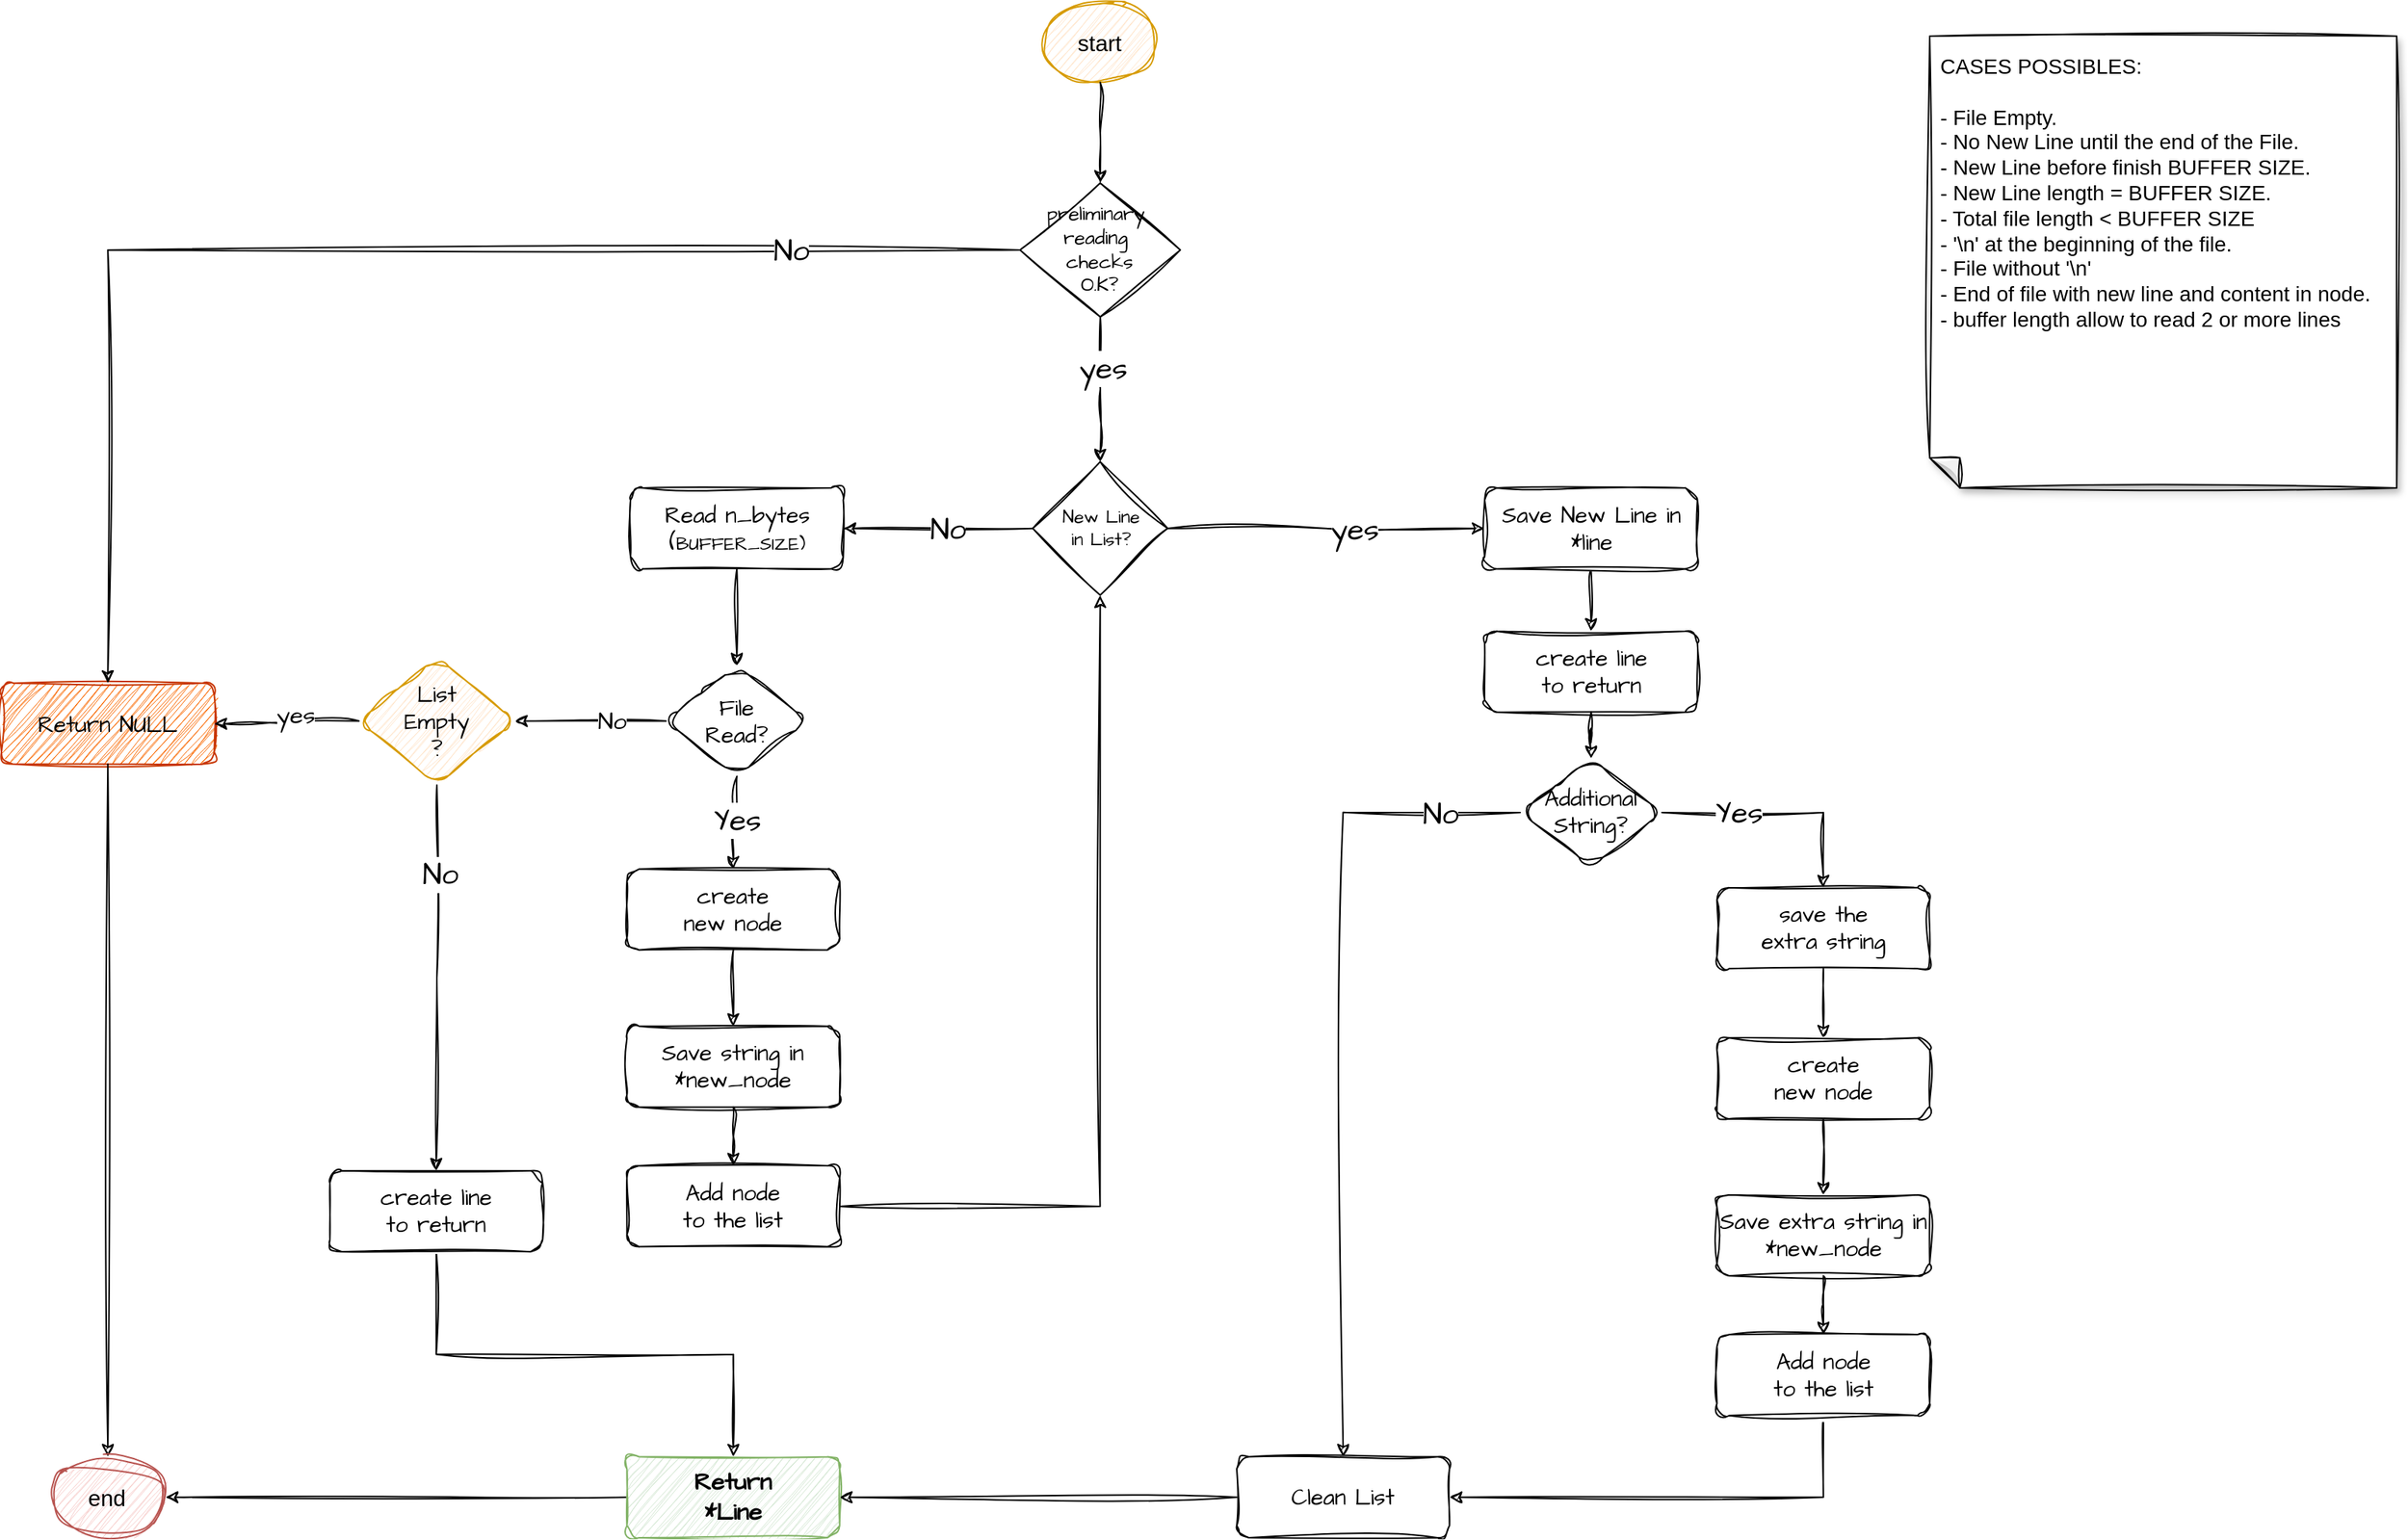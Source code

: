 <mxfile version="23.0.1" type="github">
  <diagram name="Page-1" id="JMT0KtgX3B_tpK4LKjmZ">
    <mxGraphModel dx="2049" dy="2230" grid="1" gridSize="10" guides="1" tooltips="1" connect="1" arrows="1" fold="1" page="1" pageScale="1" pageWidth="850" pageHeight="1100" math="0" shadow="0">
      <root>
        <mxCell id="0" />
        <mxCell id="1" parent="0" />
        <mxCell id="QlOtEN6NoLlLE6Wvn6i3-212" value="CASES POSSIBLES:&lt;br&gt;&lt;br&gt;- File Empty.&lt;br&gt;- No New Line until the end of the File.&lt;br&gt;- New Line before finish BUFFER SIZE.&lt;br&gt;- New Line length = BUFFER SIZE.&lt;br&gt;- Total file length &amp;lt; BUFFER SIZE&lt;br&gt;- &#39;\n&#39; at the beginning of the file.&lt;br&gt;&lt;div&gt;- File without &#39;\n&#39;&lt;/div&gt;&lt;div&gt;- End of file with new line and content in node.&lt;br&gt;&lt;/div&gt;&lt;div&gt;- buffer length allow to read 2 or more lines&lt;/div&gt;" style="shape=note;backgroundOutline=1;darkOpacity=0.05;fillStyle=solid;direction=west;gradientDirection=north;shadow=1;size=20;pointerEvents=1;sketch=1;curveFitting=1;jiggle=2;labelPosition=center;verticalLabelPosition=middle;align=left;verticalAlign=top;fontSize=14;html=1;labelBorderColor=none;labelBackgroundColor=none;strokeColor=default;gradientColor=none;perimeterSpacing=0;spacingTop=5;spacingLeft=5;whiteSpace=wrap;" parent="1" vertex="1">
          <mxGeometry x="1320" y="-1037.04" width="310" height="300" as="geometry" />
        </mxCell>
        <mxCell id="QlOtEN6NoLlLE6Wvn6i3-3" value="start" style="ellipse;whiteSpace=wrap;html=1;sketch=1;curveFitting=1;jiggle=2;fontSize=15;container=0;fillColor=#ffe6cc;strokeColor=#d79b00;" parent="1" vertex="1">
          <mxGeometry x="731.088" y="-1060" width="76.497" height="53.752" as="geometry" />
        </mxCell>
        <mxCell id="QlOtEN6NoLlLE6Wvn6i3-14" value="&lt;div style=&quot;font-size: 13px;&quot;&gt;preliminary&amp;nbsp;&lt;/div&gt;&lt;div style=&quot;font-size: 13px;&quot;&gt;reading&amp;nbsp;&lt;/div&gt;&lt;div style=&quot;font-size: 13px;&quot;&gt;checks&lt;/div&gt;&lt;div style=&quot;font-size: 13px;&quot;&gt;O.K?&lt;br style=&quot;font-size: 13px;&quot;&gt;&lt;/div&gt;" style="rhombus;whiteSpace=wrap;html=1;sketch=1;curveFitting=1;jiggle=2;hachureGap=4;fontFamily=Architects Daughter;fontSource=https%3A%2F%2Ffonts.googleapis.com%2Fcss%3Ffamily%3DArchitects%2BDaughter;fontSize=13;verticalAlign=middle;container=0;" parent="1" vertex="1">
          <mxGeometry x="716.151" y="-939.497" width="106.378" height="88.914" as="geometry" />
        </mxCell>
        <mxCell id="4StBbDfkUCFeg5q-xjJN-60" value="" style="edgeStyle=orthogonalEdgeStyle;rounded=0;sketch=1;hachureGap=4;jiggle=2;curveFitting=1;orthogonalLoop=1;jettySize=auto;html=1;fontFamily=Architects Daughter;fontSource=https%3A%2F%2Ffonts.googleapis.com%2Fcss%3Ffamily%3DArchitects%2BDaughter;fontSize=16;" edge="1" parent="1" source="QlOtEN6NoLlLE6Wvn6i3-3" target="QlOtEN6NoLlLE6Wvn6i3-14">
          <mxGeometry relative="1" as="geometry" />
        </mxCell>
        <mxCell id="QlOtEN6NoLlLE6Wvn6i3-18" value="Return NULL" style="rounded=1;whiteSpace=wrap;html=1;fontSize=15;fontFamily=Architects Daughter;sketch=1;curveFitting=1;jiggle=2;hachureGap=4;fontSource=https%3A%2F%2Ffonts.googleapis.com%2Fcss%3Ffamily%3DArchitects%2BDaughter;fillColor=#fa6800;fontColor=#000000;strokeColor=#C73500;container=0;" parent="1" vertex="1">
          <mxGeometry x="40" y="-607.336" width="141.225" height="53.752" as="geometry" />
        </mxCell>
        <mxCell id="QlOtEN6NoLlLE6Wvn6i3-19" value="" style="edgeStyle=orthogonalEdgeStyle;rounded=0;sketch=1;hachureGap=4;jiggle=2;curveFitting=1;orthogonalLoop=1;jettySize=auto;html=1;fontFamily=Architects Daughter;fontSource=https%3A%2F%2Ffonts.googleapis.com%2Fcss%3Ffamily%3DArchitects%2BDaughter;fontSize=15;" parent="1" source="QlOtEN6NoLlLE6Wvn6i3-14" target="QlOtEN6NoLlLE6Wvn6i3-18" edge="1">
          <mxGeometry relative="1" as="geometry" />
        </mxCell>
        <mxCell id="4StBbDfkUCFeg5q-xjJN-7" value="No" style="edgeLabel;html=1;align=center;verticalAlign=middle;resizable=0;points=[];fontSize=20;fontFamily=Architects Daughter;" vertex="1" connectable="0" parent="QlOtEN6NoLlLE6Wvn6i3-19">
          <mxGeometry x="-0.659" relative="1" as="geometry">
            <mxPoint as="offset" />
          </mxGeometry>
        </mxCell>
        <mxCell id="QlOtEN6NoLlLE6Wvn6i3-22" value="Read n_bytes&lt;br&gt;(&lt;font style=&quot;font-size: 12px;&quot;&gt;BUFFER_SIZE)&lt;/font&gt;" style="rounded=1;whiteSpace=wrap;html=1;fontSize=15;fontFamily=Architects Daughter;sketch=1;curveFitting=1;jiggle=2;hachureGap=4;fontSource=https%3A%2F%2Ffonts.googleapis.com%2Fcss%3Ffamily%3DArchitects%2BDaughter;container=0;" parent="1" vertex="1">
          <mxGeometry x="457.555" y="-737.042" width="141.225" height="53.752" as="geometry" />
        </mxCell>
        <mxCell id="QlOtEN6NoLlLE6Wvn6i3-25" value="File&lt;br&gt;Read?" style="rhombus;whiteSpace=wrap;html=1;fontSize=15;fontFamily=Architects Daughter;rounded=1;sketch=1;curveFitting=1;jiggle=2;hachureGap=4;fontSource=https%3A%2F%2Ffonts.googleapis.com%2Fcss%3Ffamily%3DArchitects%2BDaughter;container=0;" parent="1" vertex="1">
          <mxGeometry x="481.109" y="-618.957" width="94.15" height="73.46" as="geometry" />
        </mxCell>
        <mxCell id="4StBbDfkUCFeg5q-xjJN-14" value="" style="edgeStyle=orthogonalEdgeStyle;rounded=0;sketch=1;hachureGap=4;jiggle=2;curveFitting=1;orthogonalLoop=1;jettySize=auto;html=1;fontFamily=Architects Daughter;fontSource=https%3A%2F%2Ffonts.googleapis.com%2Fcss%3Ffamily%3DArchitects%2BDaughter;fontSize=16;" edge="1" parent="1" source="QlOtEN6NoLlLE6Wvn6i3-22" target="QlOtEN6NoLlLE6Wvn6i3-25">
          <mxGeometry relative="1" as="geometry" />
        </mxCell>
        <mxCell id="QlOtEN6NoLlLE6Wvn6i3-32" value="&lt;div style=&quot;font-size: 15px;&quot;&gt;create&lt;/div&gt;&lt;div style=&quot;font-size: 15px;&quot;&gt;new node&lt;br style=&quot;font-size: 15px;&quot;&gt;&lt;/div&gt;" style="rounded=1;whiteSpace=wrap;html=1;fontSize=15;fontFamily=Architects Daughter;sketch=1;curveFitting=1;jiggle=2;hachureGap=4;fontSource=https%3A%2F%2Ffonts.googleapis.com%2Fcss%3Ffamily%3DArchitects%2BDaughter;container=0;" parent="1" vertex="1">
          <mxGeometry x="455.183" y="-483.976" width="141.225" height="53.752" as="geometry" />
        </mxCell>
        <mxCell id="4StBbDfkUCFeg5q-xjJN-21" value="" style="edgeStyle=orthogonalEdgeStyle;rounded=0;sketch=1;hachureGap=4;jiggle=2;curveFitting=1;orthogonalLoop=1;jettySize=auto;html=1;fontFamily=Architects Daughter;fontSource=https%3A%2F%2Ffonts.googleapis.com%2Fcss%3Ffamily%3DArchitects%2BDaughter;fontSize=16;" edge="1" parent="1" source="QlOtEN6NoLlLE6Wvn6i3-25" target="QlOtEN6NoLlLE6Wvn6i3-32">
          <mxGeometry relative="1" as="geometry" />
        </mxCell>
        <mxCell id="4StBbDfkUCFeg5q-xjJN-22" value="Yes" style="edgeLabel;html=1;align=center;verticalAlign=middle;resizable=0;points=[];fontSize=20;fontFamily=Architects Daughter;" vertex="1" connectable="0" parent="4StBbDfkUCFeg5q-xjJN-21">
          <mxGeometry x="-0.119" relative="1" as="geometry">
            <mxPoint as="offset" />
          </mxGeometry>
        </mxCell>
        <mxCell id="QlOtEN6NoLlLE6Wvn6i3-62" value="&lt;div&gt;Add node &lt;br&gt;&lt;/div&gt;&lt;div&gt;to the list&lt;br&gt;&lt;/div&gt;" style="whiteSpace=wrap;html=1;fontSize=15;fontFamily=Architects Daughter;rounded=1;sketch=1;curveFitting=1;jiggle=2;hachureGap=4;fontSource=https%3A%2F%2Ffonts.googleapis.com%2Fcss%3Ffamily%3DArchitects%2BDaughter;container=0;" parent="1" vertex="1">
          <mxGeometry x="455.181" y="-286.937" width="141.225" height="53.752" as="geometry" />
        </mxCell>
        <mxCell id="QlOtEN6NoLlLE6Wvn6i3-124" value="&lt;div&gt;Clean List&lt;/div&gt;" style="whiteSpace=wrap;html=1;fontSize=15;fontFamily=Architects Daughter;rounded=1;sketch=1;curveFitting=1;jiggle=2;hachureGap=4;fontSource=https%3A%2F%2Ffonts.googleapis.com%2Fcss%3Ffamily%3DArchitects%2BDaughter;container=0;" parent="1" vertex="1">
          <mxGeometry x="859.997" y="-93.752" width="141.225" height="53.752" as="geometry" />
        </mxCell>
        <mxCell id="ASQwSrZ_kovedb2dKtSF-5" value="" style="edgeStyle=orthogonalEdgeStyle;rounded=0;sketch=1;hachureGap=4;jiggle=2;curveFitting=1;orthogonalLoop=1;jettySize=auto;html=1;fontFamily=Architects Daughter;fontSource=https%3A%2F%2Ffonts.googleapis.com%2Fcss%3Ffamily%3DArchitects%2BDaughter;fontSize=15;exitX=0.5;exitY=1;exitDx=0;exitDy=0;entryX=0.5;entryY=0;entryDx=0;entryDy=0;" parent="1" source="QlOtEN6NoLlLE6Wvn6i3-18" target="QlOtEN6NoLlLE6Wvn6i3-7" edge="1">
          <mxGeometry relative="1" as="geometry">
            <mxPoint x="332.352" y="-719.356" as="sourcePoint" />
            <mxPoint x="381.486" y="359.035" as="targetPoint" />
          </mxGeometry>
        </mxCell>
        <mxCell id="QlOtEN6NoLlLE6Wvn6i3-7" value="&lt;div style=&quot;font-size: 15px;&quot;&gt;end&lt;/div&gt;" style="ellipse;whiteSpace=wrap;html=1;sketch=1;curveFitting=1;jiggle=2;fontSize=15;container=0;fillColor=#f8cecc;strokeColor=#b85450;" parent="1" vertex="1">
          <mxGeometry x="72.365" y="-93.755" width="76.497" height="53.752" as="geometry" />
        </mxCell>
        <mxCell id="ASQwSrZ_kovedb2dKtSF-12" value="create line&lt;br&gt;to return" style="rounded=1;whiteSpace=wrap;html=1;fontSize=15;fontFamily=Architects Daughter;sketch=1;curveFitting=1;jiggle=2;hachureGap=4;fontSource=https%3A%2F%2Ffonts.googleapis.com%2Fcss%3Ffamily%3DArchitects%2BDaughter;container=0;" parent="1" vertex="1">
          <mxGeometry x="1024.567" y="-641.932" width="141.225" height="53.752" as="geometry" />
        </mxCell>
        <mxCell id="4StBbDfkUCFeg5q-xjJN-57" style="edgeStyle=orthogonalEdgeStyle;rounded=0;sketch=1;hachureGap=4;jiggle=2;curveFitting=1;orthogonalLoop=1;jettySize=auto;html=1;entryX=1;entryY=0.5;entryDx=0;entryDy=0;fontFamily=Architects Daughter;fontSource=https%3A%2F%2Ffonts.googleapis.com%2Fcss%3Ffamily%3DArchitects%2BDaughter;fontSize=16;" edge="1" parent="1" source="QlOtEN6NoLlLE6Wvn6i3-85" target="QlOtEN6NoLlLE6Wvn6i3-7">
          <mxGeometry relative="1" as="geometry" />
        </mxCell>
        <mxCell id="QlOtEN6NoLlLE6Wvn6i3-85" value="&lt;div style=&quot;font-size: 16px;&quot;&gt;&lt;b&gt;&lt;font style=&quot;font-size: 16px;&quot;&gt;Return&lt;/font&gt;&lt;/b&gt;&lt;/div&gt;&lt;div style=&quot;font-size: 16px;&quot;&gt;&lt;b&gt;&lt;font style=&quot;font-size: 16px;&quot;&gt;*Line&lt;/font&gt;&lt;/b&gt;&lt;br&gt;&lt;/div&gt;" style="whiteSpace=wrap;html=1;fontSize=15;fontFamily=Architects Daughter;rounded=1;sketch=1;curveFitting=1;jiggle=2;hachureGap=4;fontSource=https%3A%2F%2Ffonts.googleapis.com%2Fcss%3Ffamily%3DArchitects%2BDaughter;fillColor=#d5e8d4;strokeColor=#82b366;container=0;" parent="1" vertex="1">
          <mxGeometry x="455.182" y="-93.756" width="141.225" height="53.752" as="geometry" />
        </mxCell>
        <mxCell id="4StBbDfkUCFeg5q-xjJN-58" style="edgeStyle=orthogonalEdgeStyle;rounded=0;sketch=1;hachureGap=4;jiggle=2;curveFitting=1;orthogonalLoop=1;jettySize=auto;html=1;entryX=1;entryY=0.5;entryDx=0;entryDy=0;fontFamily=Architects Daughter;fontSource=https%3A%2F%2Ffonts.googleapis.com%2Fcss%3Ffamily%3DArchitects%2BDaughter;fontSize=16;" edge="1" parent="1" source="QlOtEN6NoLlLE6Wvn6i3-124" target="QlOtEN6NoLlLE6Wvn6i3-85">
          <mxGeometry relative="1" as="geometry" />
        </mxCell>
        <mxCell id="4StBbDfkUCFeg5q-xjJN-52" value="" style="edgeStyle=orthogonalEdgeStyle;rounded=0;sketch=1;hachureGap=4;jiggle=2;curveFitting=1;orthogonalLoop=1;jettySize=auto;html=1;fontFamily=Architects Daughter;fontSource=https%3A%2F%2Ffonts.googleapis.com%2Fcss%3Ffamily%3DArchitects%2BDaughter;fontSize=16;" edge="1" parent="1" source="ASQwSrZ_kovedb2dKtSF-142" target="ASQwSrZ_kovedb2dKtSF-12">
          <mxGeometry relative="1" as="geometry" />
        </mxCell>
        <mxCell id="ASQwSrZ_kovedb2dKtSF-142" value="Save New Line in *line" style="whiteSpace=wrap;html=1;fontSize=15;fontFamily=Architects Daughter;rounded=1;sketch=1;curveFitting=1;jiggle=2;hachureGap=4;fontSource=https%3A%2F%2Ffonts.googleapis.com%2Fcss%3Ffamily%3DArchitects%2BDaughter;container=0;" parent="1" vertex="1">
          <mxGeometry x="1024.57" y="-737.037" width="141.225" height="53.752" as="geometry" />
        </mxCell>
        <mxCell id="4StBbDfkUCFeg5q-xjJN-54" style="edgeStyle=orthogonalEdgeStyle;rounded=0;sketch=1;hachureGap=4;jiggle=2;curveFitting=1;orthogonalLoop=1;jettySize=auto;html=1;entryX=0.5;entryY=0;entryDx=0;entryDy=0;fontFamily=Architects Daughter;fontSource=https%3A%2F%2Ffonts.googleapis.com%2Fcss%3Ffamily%3DArchitects%2BDaughter;fontSize=16;exitX=0;exitY=0.5;exitDx=0;exitDy=0;" edge="1" parent="1" source="ASQwSrZ_kovedb2dKtSF-145" target="QlOtEN6NoLlLE6Wvn6i3-124">
          <mxGeometry relative="1" as="geometry" />
        </mxCell>
        <mxCell id="4StBbDfkUCFeg5q-xjJN-69" value="No" style="edgeLabel;html=1;align=center;verticalAlign=middle;resizable=0;points=[];fontSize=20;fontFamily=Architects Daughter;" vertex="1" connectable="0" parent="4StBbDfkUCFeg5q-xjJN-54">
          <mxGeometry x="-0.806" relative="1" as="geometry">
            <mxPoint as="offset" />
          </mxGeometry>
        </mxCell>
        <mxCell id="ASQwSrZ_kovedb2dKtSF-145" value="Additional&lt;br&gt;String?" style="rhombus;whiteSpace=wrap;html=1;fontSize=15;fontFamily=Architects Daughter;rounded=1;sketch=1;curveFitting=1;jiggle=2;hachureGap=4;fontSource=https%3A%2F%2Ffonts.googleapis.com%2Fcss%3Ffamily%3DArchitects%2BDaughter;container=0;" parent="1" vertex="1">
          <mxGeometry x="1048.106" y="-557.389" width="94.15" height="71.669" as="geometry" />
        </mxCell>
        <mxCell id="4StBbDfkUCFeg5q-xjJN-51" value="" style="edgeStyle=orthogonalEdgeStyle;rounded=0;sketch=1;hachureGap=4;jiggle=2;curveFitting=1;orthogonalLoop=1;jettySize=auto;html=1;fontFamily=Architects Daughter;fontSource=https%3A%2F%2Ffonts.googleapis.com%2Fcss%3Ffamily%3DArchitects%2BDaughter;fontSize=16;" edge="1" parent="1" source="ASQwSrZ_kovedb2dKtSF-12" target="ASQwSrZ_kovedb2dKtSF-145">
          <mxGeometry relative="1" as="geometry" />
        </mxCell>
        <mxCell id="4StBbDfkUCFeg5q-xjJN-25" value="" style="edgeStyle=orthogonalEdgeStyle;rounded=0;sketch=1;hachureGap=4;jiggle=2;curveFitting=1;orthogonalLoop=1;jettySize=auto;html=1;fontFamily=Architects Daughter;fontSource=https%3A%2F%2Ffonts.googleapis.com%2Fcss%3Ffamily%3DArchitects%2BDaughter;fontSize=16;" edge="1" parent="1" source="wsJMPXInhj_xyrBOGOS4-13" target="QlOtEN6NoLlLE6Wvn6i3-62">
          <mxGeometry relative="1" as="geometry" />
        </mxCell>
        <mxCell id="wsJMPXInhj_xyrBOGOS4-13" value="Save string in *new_node" style="whiteSpace=wrap;html=1;fontSize=15;fontFamily=Architects Daughter;rounded=1;sketch=1;curveFitting=1;jiggle=2;hachureGap=4;fontSource=https%3A%2F%2Ffonts.googleapis.com%2Fcss%3Ffamily%3DArchitects%2BDaughter;container=0;" parent="1" vertex="1">
          <mxGeometry x="455.178" y="-379.658" width="141.225" height="53.752" as="geometry" />
        </mxCell>
        <mxCell id="4StBbDfkUCFeg5q-xjJN-24" value="" style="edgeStyle=orthogonalEdgeStyle;rounded=0;sketch=1;hachureGap=4;jiggle=2;curveFitting=1;orthogonalLoop=1;jettySize=auto;html=1;fontFamily=Architects Daughter;fontSource=https%3A%2F%2Ffonts.googleapis.com%2Fcss%3Ffamily%3DArchitects%2BDaughter;fontSize=16;" edge="1" parent="1" source="QlOtEN6NoLlLE6Wvn6i3-32" target="wsJMPXInhj_xyrBOGOS4-13">
          <mxGeometry relative="1" as="geometry" />
        </mxCell>
        <mxCell id="4StBbDfkUCFeg5q-xjJN-32" value="" style="edgeStyle=orthogonalEdgeStyle;rounded=0;sketch=1;hachureGap=4;jiggle=2;curveFitting=1;orthogonalLoop=1;jettySize=auto;html=1;fontFamily=Architects Daughter;fontSource=https%3A%2F%2Ffonts.googleapis.com%2Fcss%3Ffamily%3DArchitects%2BDaughter;fontSize=16;" edge="1" parent="1" source="wsJMPXInhj_xyrBOGOS4-28" target="QlOtEN6NoLlLE6Wvn6i3-18">
          <mxGeometry relative="1" as="geometry" />
        </mxCell>
        <mxCell id="4StBbDfkUCFeg5q-xjJN-33" value="yes" style="edgeLabel;html=1;align=center;verticalAlign=middle;resizable=0;points=[];fontSize=16;fontFamily=Architects Daughter;" vertex="1" connectable="0" parent="4StBbDfkUCFeg5q-xjJN-32">
          <mxGeometry x="-0.134" y="-4" relative="1" as="geometry">
            <mxPoint as="offset" />
          </mxGeometry>
        </mxCell>
        <mxCell id="4StBbDfkUCFeg5q-xjJN-73" style="edgeStyle=orthogonalEdgeStyle;rounded=0;sketch=1;hachureGap=4;jiggle=2;curveFitting=1;orthogonalLoop=1;jettySize=auto;html=1;fontFamily=Architects Daughter;fontSource=https%3A%2F%2Ffonts.googleapis.com%2Fcss%3Ffamily%3DArchitects%2BDaughter;fontSize=16;" edge="1" parent="1" source="wsJMPXInhj_xyrBOGOS4-28" target="4StBbDfkUCFeg5q-xjJN-71">
          <mxGeometry relative="1" as="geometry" />
        </mxCell>
        <mxCell id="4StBbDfkUCFeg5q-xjJN-74" value="No" style="edgeLabel;html=1;align=center;verticalAlign=middle;resizable=0;points=[];fontSize=20;fontFamily=Architects Daughter;" vertex="1" connectable="0" parent="4StBbDfkUCFeg5q-xjJN-73">
          <mxGeometry x="-0.546" y="2" relative="1" as="geometry">
            <mxPoint as="offset" />
          </mxGeometry>
        </mxCell>
        <mxCell id="wsJMPXInhj_xyrBOGOS4-28" value="&lt;div&gt;List &lt;br&gt;&lt;/div&gt;&lt;div&gt;Empty&lt;/div&gt;&lt;div&gt;?&lt;br&gt;&lt;/div&gt;" style="rhombus;whiteSpace=wrap;html=1;fontSize=15;fontFamily=Architects Daughter;rounded=1;sketch=1;curveFitting=1;jiggle=2;hachureGap=4;fontSource=https%3A%2F%2Ffonts.googleapis.com%2Fcss%3Ffamily%3DArchitects%2BDaughter;fillColor=#ffe6cc;strokeColor=#d79b00;container=0;" parent="1" vertex="1">
          <mxGeometry x="277.244" y="-624.777" width="103.565" height="85.107" as="geometry" />
        </mxCell>
        <mxCell id="4StBbDfkUCFeg5q-xjJN-31" value="" style="edgeStyle=orthogonalEdgeStyle;rounded=0;sketch=1;hachureGap=4;jiggle=2;curveFitting=1;orthogonalLoop=1;jettySize=auto;html=1;fontFamily=Architects Daughter;fontSource=https%3A%2F%2Ffonts.googleapis.com%2Fcss%3Ffamily%3DArchitects%2BDaughter;fontSize=16;" edge="1" parent="1" source="QlOtEN6NoLlLE6Wvn6i3-25" target="wsJMPXInhj_xyrBOGOS4-28">
          <mxGeometry relative="1" as="geometry" />
        </mxCell>
        <mxCell id="4StBbDfkUCFeg5q-xjJN-37" value="No" style="edgeLabel;html=1;align=center;verticalAlign=middle;resizable=0;points=[];fontSize=16;fontFamily=Architects Daughter;" vertex="1" connectable="0" parent="4StBbDfkUCFeg5q-xjJN-31">
          <mxGeometry x="-0.269" relative="1" as="geometry">
            <mxPoint as="offset" />
          </mxGeometry>
        </mxCell>
        <mxCell id="4StBbDfkUCFeg5q-xjJN-8" style="edgeStyle=orthogonalEdgeStyle;rounded=0;sketch=1;hachureGap=4;jiggle=2;curveFitting=1;orthogonalLoop=1;jettySize=auto;html=1;entryX=1;entryY=0.5;entryDx=0;entryDy=0;fontFamily=Architects Daughter;fontSource=https%3A%2F%2Ffonts.googleapis.com%2Fcss%3Ffamily%3DArchitects%2BDaughter;fontSize=16;exitX=0;exitY=0.5;exitDx=0;exitDy=0;" edge="1" parent="1" source="4StBbDfkUCFeg5q-xjJN-4" target="QlOtEN6NoLlLE6Wvn6i3-22">
          <mxGeometry relative="1" as="geometry">
            <mxPoint x="599.986" y="-721.771" as="sourcePoint" />
          </mxGeometry>
        </mxCell>
        <mxCell id="4StBbDfkUCFeg5q-xjJN-9" value="No" style="edgeLabel;html=1;align=center;verticalAlign=middle;resizable=0;points=[];fontSize=20;fontFamily=Architects Daughter;" vertex="1" connectable="0" parent="4StBbDfkUCFeg5q-xjJN-8">
          <mxGeometry x="0.038" y="-2" relative="1" as="geometry">
            <mxPoint x="9" y="2" as="offset" />
          </mxGeometry>
        </mxCell>
        <mxCell id="4StBbDfkUCFeg5q-xjJN-12" style="edgeStyle=orthogonalEdgeStyle;rounded=0;sketch=1;hachureGap=4;jiggle=2;curveFitting=1;orthogonalLoop=1;jettySize=auto;html=1;entryX=0;entryY=0.5;entryDx=0;entryDy=0;fontFamily=Architects Daughter;fontSource=https%3A%2F%2Ffonts.googleapis.com%2Fcss%3Ffamily%3DArchitects%2BDaughter;fontSize=16;" edge="1" parent="1" source="4StBbDfkUCFeg5q-xjJN-4" target="ASQwSrZ_kovedb2dKtSF-142">
          <mxGeometry relative="1" as="geometry" />
        </mxCell>
        <mxCell id="4StBbDfkUCFeg5q-xjJN-13" value="yes" style="edgeLabel;html=1;align=center;verticalAlign=middle;resizable=0;points=[];fontSize=20;fontFamily=Architects Daughter;" vertex="1" connectable="0" parent="4StBbDfkUCFeg5q-xjJN-12">
          <mxGeometry x="0.439" relative="1" as="geometry">
            <mxPoint x="-28" as="offset" />
          </mxGeometry>
        </mxCell>
        <mxCell id="4StBbDfkUCFeg5q-xjJN-4" value="&lt;div style=&quot;font-size: 12px;&quot;&gt;&lt;font style=&quot;font-size: 12px;&quot;&gt;New Line&lt;/font&gt;&lt;/div&gt;&lt;div style=&quot;font-size: 12px;&quot;&gt;&lt;font style=&quot;font-size: 12px;&quot;&gt;in List?&lt;/font&gt;&lt;br&gt;&lt;/div&gt;" style="rhombus;whiteSpace=wrap;html=1;fontSize=10;fontFamily=Architects Daughter;sketch=1;curveFitting=1;jiggle=2;hachureGap=4;fontSource=https%3A%2F%2Ffonts.googleapis.com%2Fcss%3Ffamily%3DArchitects%2BDaughter;" vertex="1" parent="1">
          <mxGeometry x="724.571" y="-754.43" width="89.536" height="88.531" as="geometry" />
        </mxCell>
        <mxCell id="4StBbDfkUCFeg5q-xjJN-5" value="" style="edgeStyle=orthogonalEdgeStyle;rounded=0;sketch=1;hachureGap=4;jiggle=2;curveFitting=1;orthogonalLoop=1;jettySize=auto;html=1;fontFamily=Architects Daughter;fontSource=https%3A%2F%2Ffonts.googleapis.com%2Fcss%3Ffamily%3DArchitects%2BDaughter;fontSize=16;" edge="1" parent="1" source="QlOtEN6NoLlLE6Wvn6i3-14" target="4StBbDfkUCFeg5q-xjJN-4">
          <mxGeometry relative="1" as="geometry" />
        </mxCell>
        <mxCell id="4StBbDfkUCFeg5q-xjJN-6" value="yes" style="edgeLabel;html=1;align=center;verticalAlign=middle;resizable=0;points=[];fontSize=20;fontFamily=Architects Daughter;" vertex="1" connectable="0" parent="4StBbDfkUCFeg5q-xjJN-5">
          <mxGeometry x="-0.308" y="1" relative="1" as="geometry">
            <mxPoint as="offset" />
          </mxGeometry>
        </mxCell>
        <mxCell id="4StBbDfkUCFeg5q-xjJN-49" style="edgeStyle=orthogonalEdgeStyle;rounded=0;sketch=1;hachureGap=4;jiggle=2;curveFitting=1;orthogonalLoop=1;jettySize=auto;html=1;entryX=0.5;entryY=1;entryDx=0;entryDy=0;fontFamily=Architects Daughter;fontSource=https%3A%2F%2Ffonts.googleapis.com%2Fcss%3Ffamily%3DArchitects%2BDaughter;fontSize=16;" edge="1" parent="1" source="QlOtEN6NoLlLE6Wvn6i3-62" target="4StBbDfkUCFeg5q-xjJN-4">
          <mxGeometry relative="1" as="geometry" />
        </mxCell>
        <mxCell id="4StBbDfkUCFeg5q-xjJN-23" value="&lt;div style=&quot;font-size: 15px;&quot;&gt;create&lt;/div&gt;new node" style="whiteSpace=wrap;html=1;fontSize=15;fontFamily=Architects Daughter;rounded=1;sketch=1;curveFitting=1;jiggle=2;hachureGap=4;fontSource=https%3A%2F%2Ffonts.googleapis.com%2Fcss%3Ffamily%3DArchitects%2BDaughter;container=0;" vertex="1" parent="1">
          <mxGeometry x="1178.77" y="-371.925" width="141.225" height="53.752" as="geometry" />
        </mxCell>
        <mxCell id="4StBbDfkUCFeg5q-xjJN-44" value="" style="edgeStyle=orthogonalEdgeStyle;rounded=0;sketch=1;hachureGap=4;jiggle=2;curveFitting=1;orthogonalLoop=1;jettySize=auto;html=1;fontFamily=Architects Daughter;fontSource=https%3A%2F%2Ffonts.googleapis.com%2Fcss%3Ffamily%3DArchitects%2BDaughter;fontSize=16;" edge="1" parent="1" source="4StBbDfkUCFeg5q-xjJN-40" target="4StBbDfkUCFeg5q-xjJN-23">
          <mxGeometry relative="1" as="geometry" />
        </mxCell>
        <mxCell id="4StBbDfkUCFeg5q-xjJN-40" value="&lt;div&gt;save the &lt;br&gt;&lt;/div&gt;&lt;div&gt;extra string&lt;br&gt;&lt;/div&gt;" style="rounded=1;whiteSpace=wrap;html=1;fontSize=15;fontFamily=Architects Daughter;sketch=1;curveFitting=1;jiggle=2;hachureGap=4;fontSource=https%3A%2F%2Ffonts.googleapis.com%2Fcss%3Ffamily%3DArchitects%2BDaughter;container=0;" vertex="1" parent="1">
          <mxGeometry x="1178.775" y="-471.619" width="141.225" height="53.752" as="geometry" />
        </mxCell>
        <mxCell id="4StBbDfkUCFeg5q-xjJN-55" style="edgeStyle=orthogonalEdgeStyle;rounded=0;sketch=1;hachureGap=4;jiggle=2;curveFitting=1;orthogonalLoop=1;jettySize=auto;html=1;entryX=0.5;entryY=0;entryDx=0;entryDy=0;fontFamily=Architects Daughter;fontSource=https%3A%2F%2Ffonts.googleapis.com%2Fcss%3Ffamily%3DArchitects%2BDaughter;fontSize=16;" edge="1" parent="1" source="ASQwSrZ_kovedb2dKtSF-145" target="4StBbDfkUCFeg5q-xjJN-40">
          <mxGeometry relative="1" as="geometry" />
        </mxCell>
        <mxCell id="4StBbDfkUCFeg5q-xjJN-70" value="Yes" style="edgeLabel;html=1;align=center;verticalAlign=middle;resizable=0;points=[];fontSize=20;fontFamily=Architects Daughter;" vertex="1" connectable="0" parent="4StBbDfkUCFeg5q-xjJN-55">
          <mxGeometry x="-0.361" y="1" relative="1" as="geometry">
            <mxPoint as="offset" />
          </mxGeometry>
        </mxCell>
        <mxCell id="4StBbDfkUCFeg5q-xjJN-41" value="Save extra string in *new_node" style="whiteSpace=wrap;html=1;fontSize=15;fontFamily=Architects Daughter;rounded=1;sketch=1;curveFitting=1;jiggle=2;hachureGap=4;fontSource=https%3A%2F%2Ffonts.googleapis.com%2Fcss%3Ffamily%3DArchitects%2BDaughter;container=0;" vertex="1" parent="1">
          <mxGeometry x="1178.77" y="-267.608" width="141.225" height="53.752" as="geometry" />
        </mxCell>
        <mxCell id="4StBbDfkUCFeg5q-xjJN-45" value="" style="edgeStyle=orthogonalEdgeStyle;rounded=0;sketch=1;hachureGap=4;jiggle=2;curveFitting=1;orthogonalLoop=1;jettySize=auto;html=1;fontFamily=Architects Daughter;fontSource=https%3A%2F%2Ffonts.googleapis.com%2Fcss%3Ffamily%3DArchitects%2BDaughter;fontSize=16;" edge="1" parent="1" source="4StBbDfkUCFeg5q-xjJN-23" target="4StBbDfkUCFeg5q-xjJN-41">
          <mxGeometry relative="1" as="geometry" />
        </mxCell>
        <mxCell id="4StBbDfkUCFeg5q-xjJN-59" style="edgeStyle=orthogonalEdgeStyle;rounded=0;sketch=1;hachureGap=4;jiggle=2;curveFitting=1;orthogonalLoop=1;jettySize=auto;html=1;entryX=1;entryY=0.5;entryDx=0;entryDy=0;fontFamily=Architects Daughter;fontSource=https%3A%2F%2Ffonts.googleapis.com%2Fcss%3Ffamily%3DArchitects%2BDaughter;fontSize=16;exitX=0.5;exitY=1;exitDx=0;exitDy=0;" edge="1" parent="1" source="4StBbDfkUCFeg5q-xjJN-42" target="QlOtEN6NoLlLE6Wvn6i3-124">
          <mxGeometry relative="1" as="geometry" />
        </mxCell>
        <mxCell id="4StBbDfkUCFeg5q-xjJN-42" value="&lt;div&gt;Add node &lt;br&gt;&lt;/div&gt;&lt;div&gt;to the list&lt;br&gt;&lt;/div&gt;" style="whiteSpace=wrap;html=1;fontSize=15;fontFamily=Architects Daughter;rounded=1;sketch=1;curveFitting=1;jiggle=2;hachureGap=4;fontSource=https%3A%2F%2Ffonts.googleapis.com%2Fcss%3Ffamily%3DArchitects%2BDaughter;container=0;" vertex="1" parent="1">
          <mxGeometry x="1178.773" y="-174.887" width="141.225" height="53.752" as="geometry" />
        </mxCell>
        <mxCell id="4StBbDfkUCFeg5q-xjJN-46" value="" style="edgeStyle=orthogonalEdgeStyle;rounded=0;sketch=1;hachureGap=4;jiggle=2;curveFitting=1;orthogonalLoop=1;jettySize=auto;html=1;fontFamily=Architects Daughter;fontSource=https%3A%2F%2Ffonts.googleapis.com%2Fcss%3Ffamily%3DArchitects%2BDaughter;fontSize=16;" edge="1" parent="1" source="4StBbDfkUCFeg5q-xjJN-41" target="4StBbDfkUCFeg5q-xjJN-42">
          <mxGeometry relative="1" as="geometry" />
        </mxCell>
        <mxCell id="4StBbDfkUCFeg5q-xjJN-72" style="edgeStyle=orthogonalEdgeStyle;rounded=0;sketch=1;hachureGap=4;jiggle=2;curveFitting=1;orthogonalLoop=1;jettySize=auto;html=1;entryX=0.5;entryY=0;entryDx=0;entryDy=0;fontFamily=Architects Daughter;fontSource=https%3A%2F%2Ffonts.googleapis.com%2Fcss%3Ffamily%3DArchitects%2BDaughter;fontSize=16;exitX=0.5;exitY=1;exitDx=0;exitDy=0;" edge="1" parent="1" source="4StBbDfkUCFeg5q-xjJN-71" target="QlOtEN6NoLlLE6Wvn6i3-85">
          <mxGeometry relative="1" as="geometry" />
        </mxCell>
        <mxCell id="4StBbDfkUCFeg5q-xjJN-71" value="create line&lt;br&gt;to return" style="rounded=1;whiteSpace=wrap;html=1;fontSize=15;fontFamily=Architects Daughter;sketch=1;curveFitting=1;jiggle=2;hachureGap=4;fontSource=https%3A%2F%2Ffonts.googleapis.com%2Fcss%3Ffamily%3DArchitects%2BDaughter;container=0;" vertex="1" parent="1">
          <mxGeometry x="257.997" y="-283.642" width="141.225" height="53.752" as="geometry" />
        </mxCell>
      </root>
    </mxGraphModel>
  </diagram>
</mxfile>
